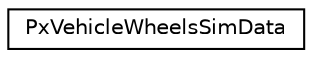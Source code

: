 digraph "Graphical Class Hierarchy"
{
  edge [fontname="Helvetica",fontsize="10",labelfontname="Helvetica",labelfontsize="10"];
  node [fontname="Helvetica",fontsize="10",shape=record];
  rankdir="LR";
  Node0 [label="PxVehicleWheelsSimData",height=0.2,width=0.4,color="black", fillcolor="white", style="filled",URL="$classPxVehicleWheelsSimData.html",tooltip="Data structure describing configuration data of a vehicle with up to 20 wheels. "];
}
